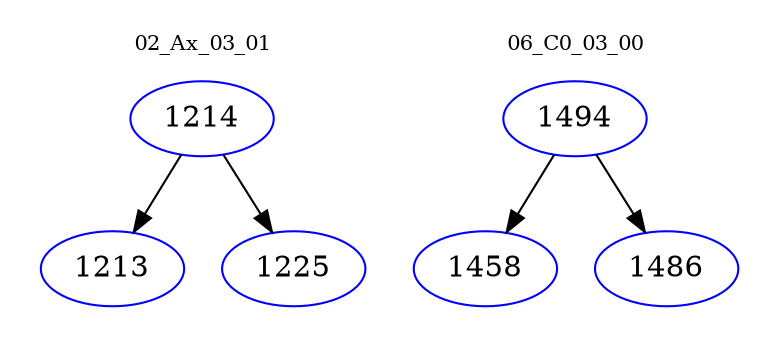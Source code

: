 digraph{
subgraph cluster_0 {
color = white
label = "02_Ax_03_01";
fontsize=10;
T0_1214 [label="1214", color="blue"]
T0_1214 -> T0_1213 [color="black"]
T0_1213 [label="1213", color="blue"]
T0_1214 -> T0_1225 [color="black"]
T0_1225 [label="1225", color="blue"]
}
subgraph cluster_1 {
color = white
label = "06_C0_03_00";
fontsize=10;
T1_1494 [label="1494", color="blue"]
T1_1494 -> T1_1458 [color="black"]
T1_1458 [label="1458", color="blue"]
T1_1494 -> T1_1486 [color="black"]
T1_1486 [label="1486", color="blue"]
}
}
